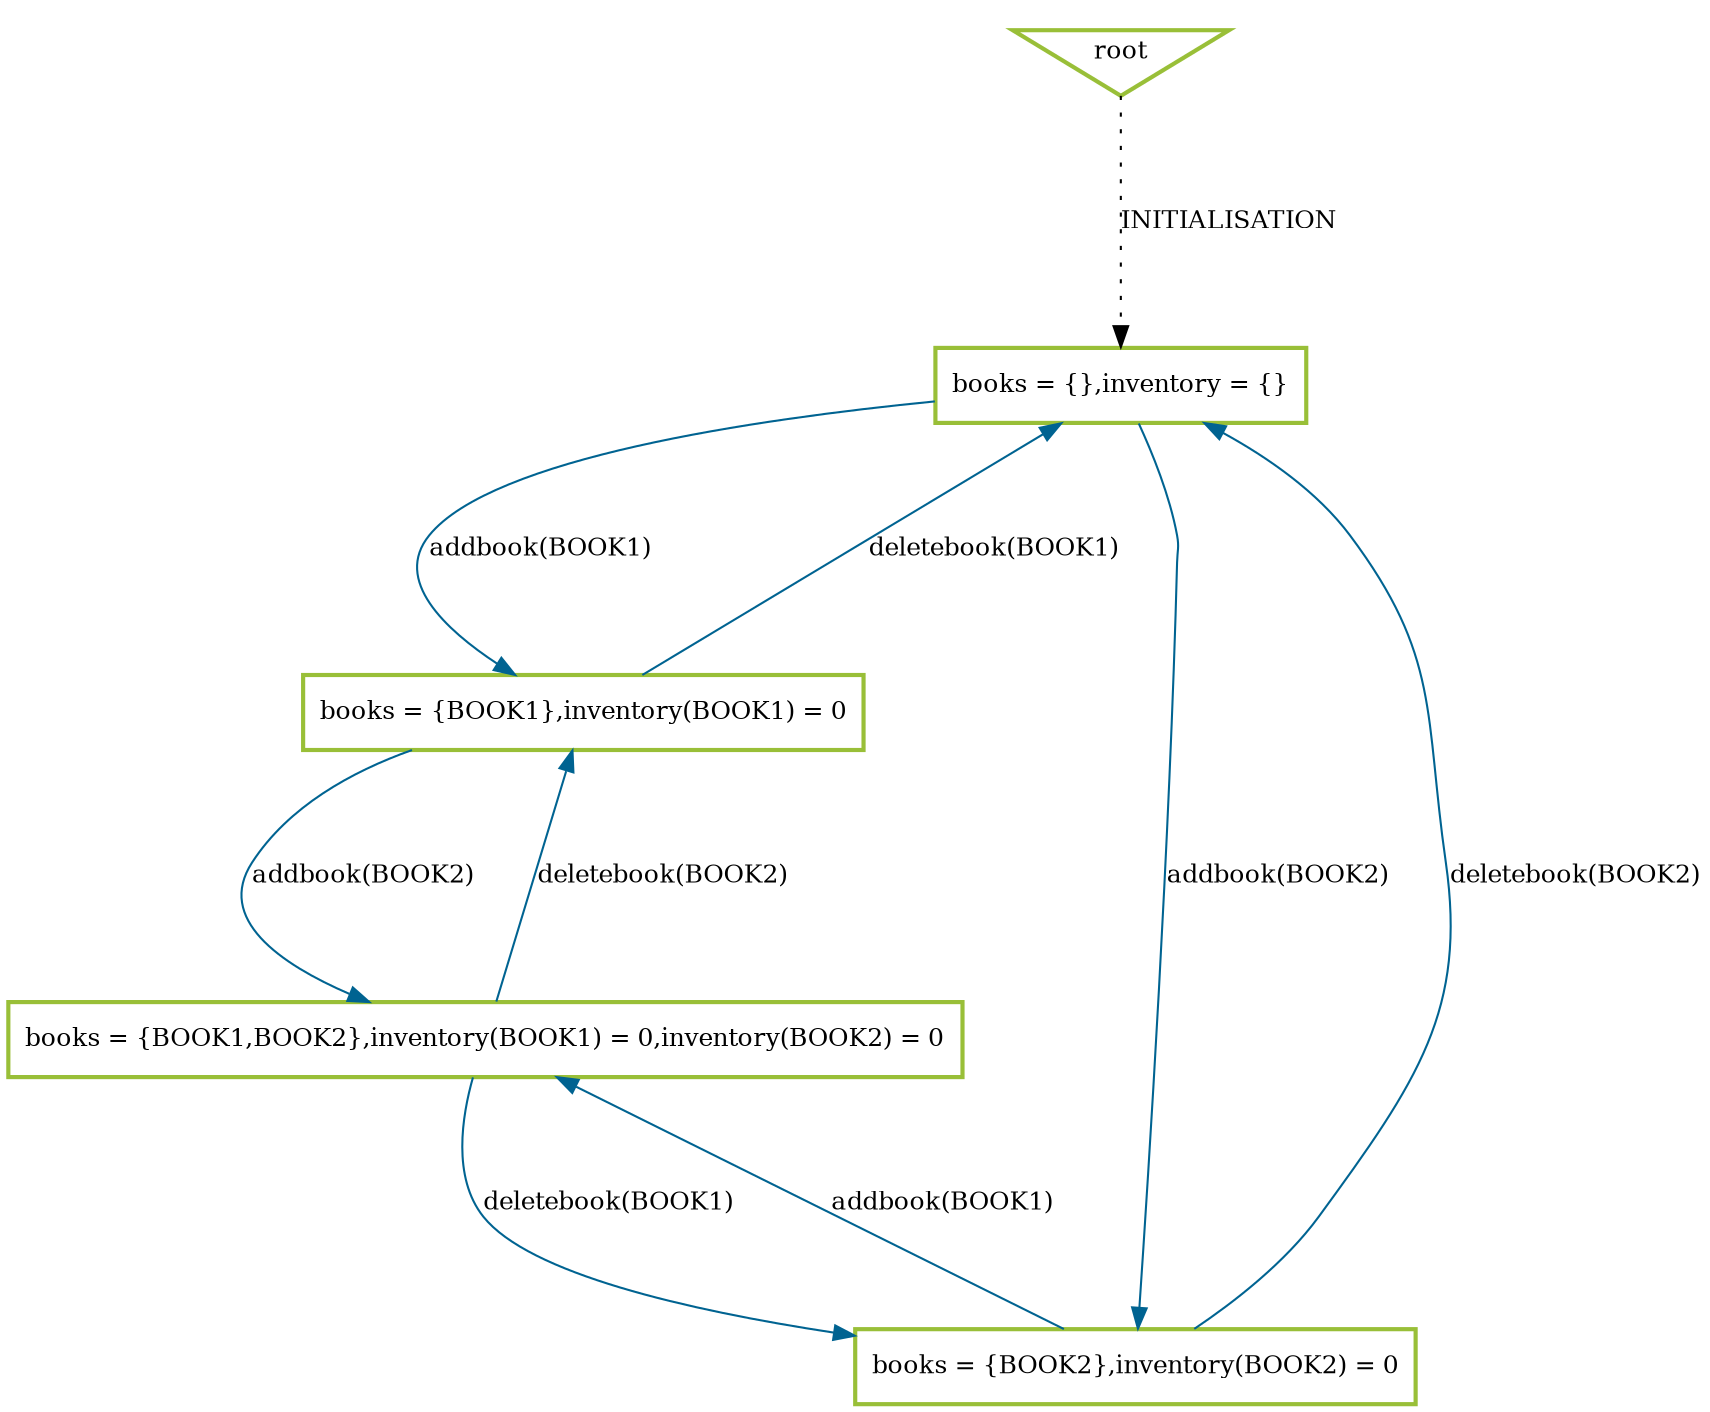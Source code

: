 digraph visited_states {
graph [nodesep=1.5, ranksep=1.5];
root [shape=invtriangle, color="#99BF38", fontsize=12, penwidth=2, label="root"];

root -> 0 [style = dotted, color = black, label="INITIALISATION", fontsize=12];

0 [shape=box, color="#99BF38", fontsize=12, penwidth=2, label="books = \{\},inventory = \{\}"];

0 -> 1 [color = "#006391", label="addbook(BOOK1)", fontsize=12];
0 -> 2 [color = "#006391", label="addbook(BOOK2)", fontsize=12];

1 [shape=box, color="#99BF38", fontsize=12, penwidth=2, label="books = \{BOOK1\},inventory(BOOK1) = 0"];

1 -> 3 [color = "#006391", label="addbook(BOOK2)", fontsize=12];
1 -> 0 [color = "#006391", label="deletebook(BOOK1)", fontsize=12];

2 [shape=box, color="#99BF38", fontsize=12, penwidth=2, label="books = \{BOOK2\},inventory(BOOK2) = 0"];

2 -> 3 [color = "#006391", label="addbook(BOOK1)", fontsize=12];
2 -> 0 [color = "#006391", label="deletebook(BOOK2)", fontsize=12];

3 [shape=box, color="#99BF38", fontsize=12, penwidth=2, label="books = \{BOOK1,BOOK2\},inventory(BOOK1) = 0,inventory(BOOK2) = 0"];

3 -> 2 [color = "#006391", label="deletebook(BOOK1)", fontsize=12];
3 -> 1 [color = "#006391", label="deletebook(BOOK2)", fontsize=12];

}

